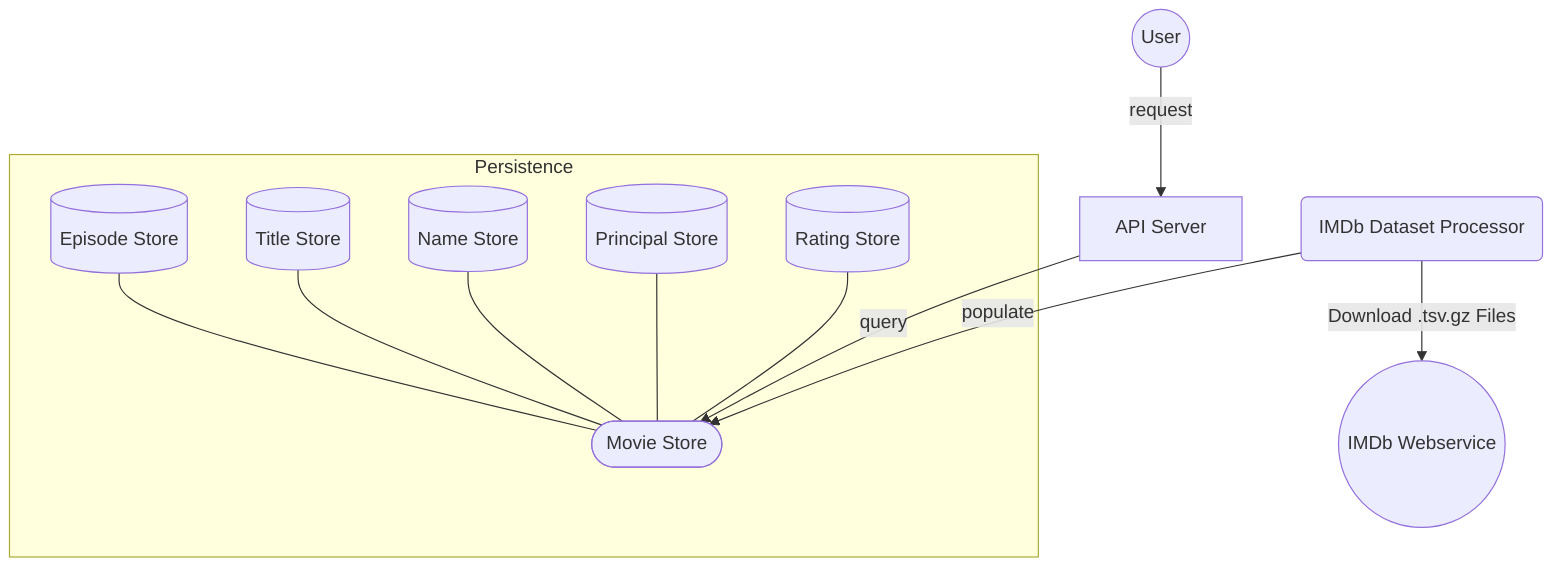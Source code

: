 graph TD
    subgraph rating-store-component[Persistence]
        episode-store[(Episode Store)] --- movie-store 
        title-store[(Title Store)] --- movie-store
        name-store[(Name Store)] --- movie-store
        principal-store[(Principal Store)] --- movie-store
        rating-store[(Rating Store)] --- movie-store
        movie-store([Movie Store])
    end
    server[API Server] --> |query| movie-store
    user((User)) --> |request|server
    imdb-process(IMDb Dataset Processor) --> |Download .tsv.gz  Files|imdb((IMDb Webservice))
    imdb-process --> |populate|movie-store